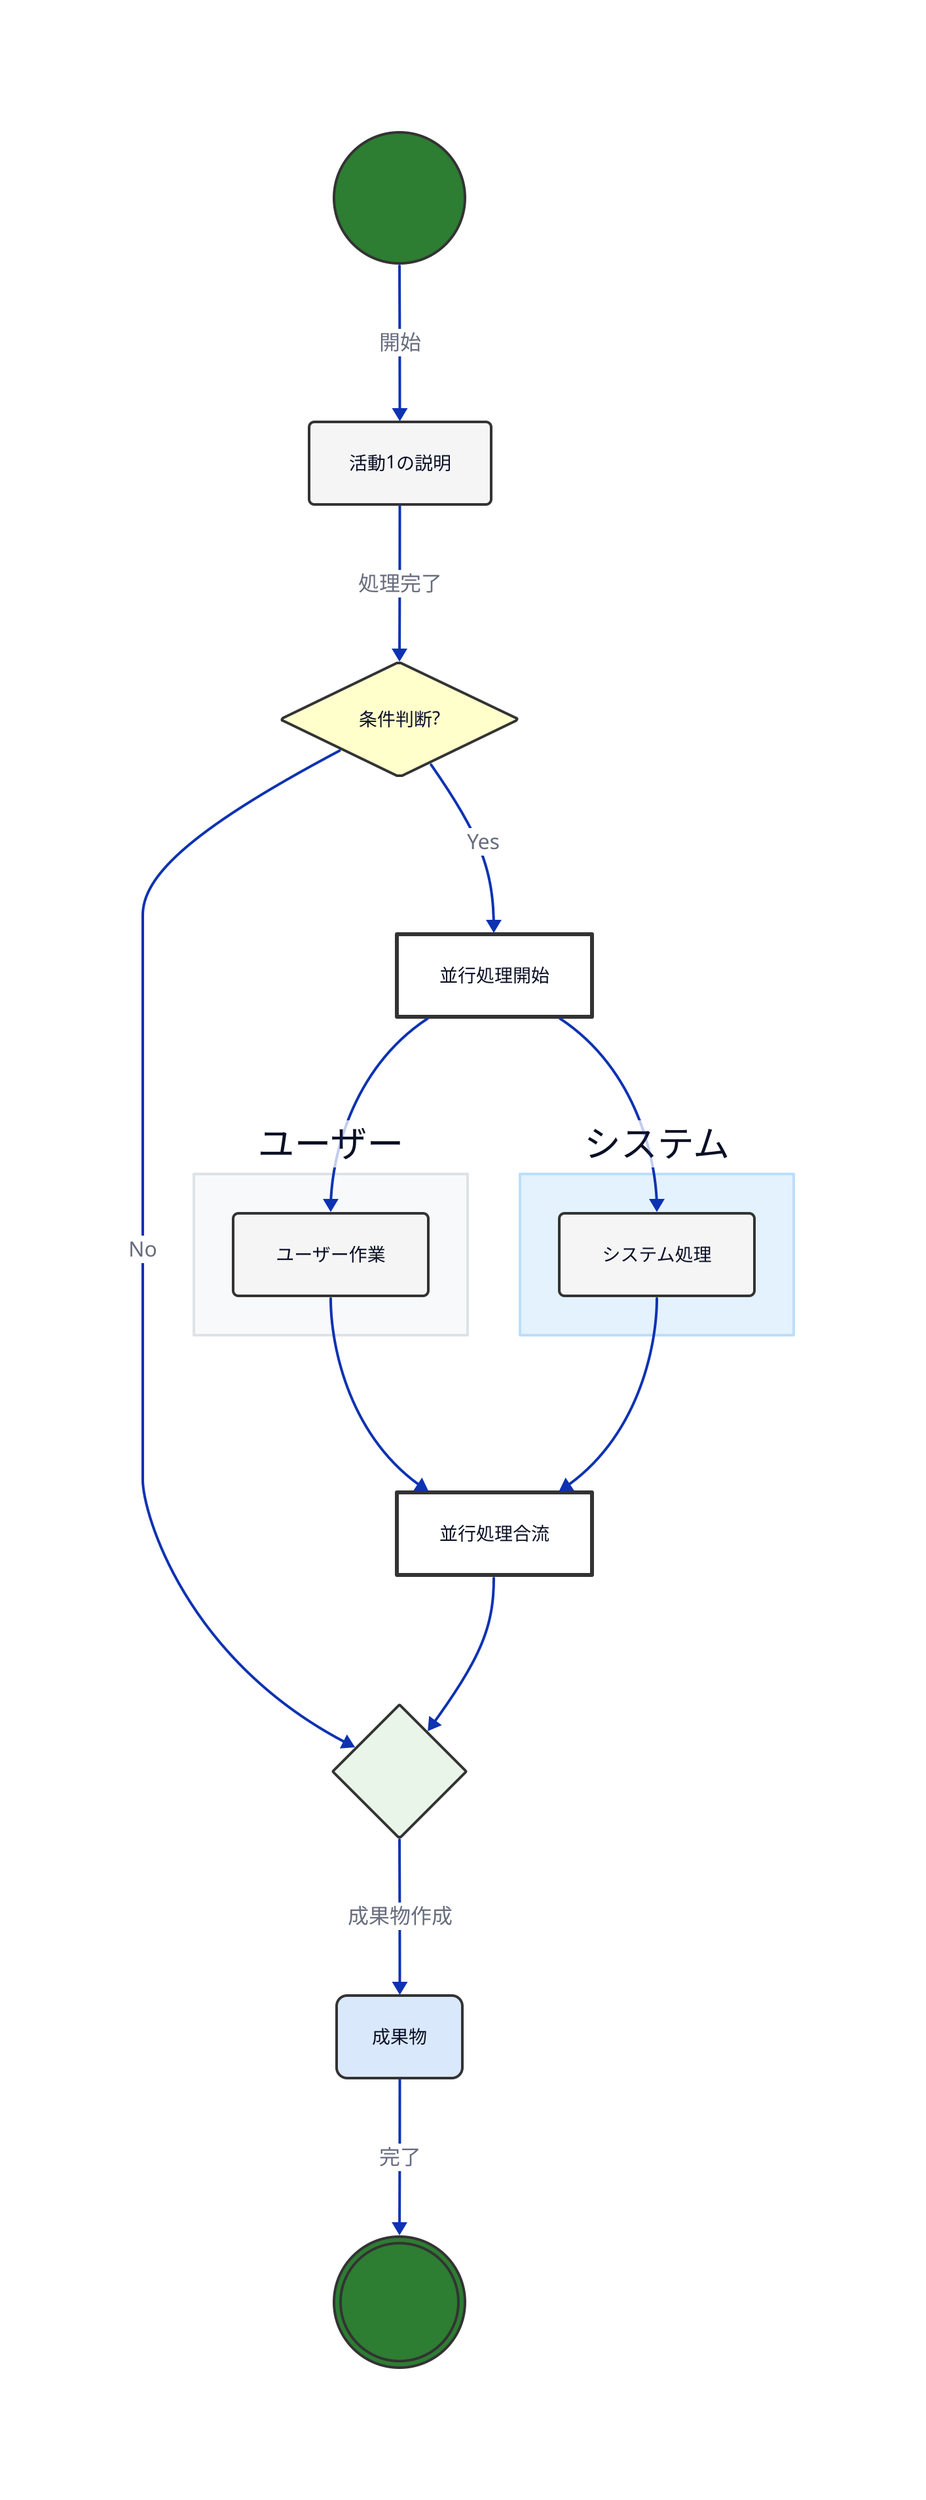 # {アクティビティ図のタイトル}
# =========================
# 業務プロセス: {プロセス名}

## レイアウトエンジンとテーマの定義
## -------------------------
vars: {
  d2-config: {
    layout-engine: dagre
    theme-id: 0
  }
}

## スタイル定義
## -------------------------
classes: {
  activity: {
    shape: rectangle
    style: {
      fill: "#f5f5f5"
      stroke: "#333333"
      border-radius: 4
      font-size: 14
    }
  }
  decision: {
    shape: diamond
    style: {
      fill: "#ffffcc"
      stroke: "#333333"
      font-size: 14
    }
  }
  merge: {
    shape: diamond
    style: {
      fill: "#e8f5e8"
      stroke: "#333333"
      font-size: 14
    }
  }
  start: {
    shape: circle
    style: {
      fill: "#2d7d32"
      stroke: "#333333"
      font-size: 14
    }
  }
  end: {
    shape: circle
    style: {
      fill: "#2d7d32"
      stroke: "#333333"
      double-border: true
      font-size: 14
    }
  }
  fork_join: {
    shape: rectangle
    style: {
      fill: "#ffffff"
      stroke: "#333333"
      stroke-width: 3
      font-size: 14
    }
  }
  object: {
    shape: rectangle
    style: {
      fill: "#dae8fc"
      stroke: "#333333"
      border-radius: 8
      font-size: 14
    }
  }
}

## スイムレーン定義（複数の担当者がいる場合）
## -------------------------
user_lane: {
  label: "ユーザー"
  style: {
    fill: "#f8f9fa"
    stroke: "#dee2e6"
  }
}

system_lane: {
  label: "システム"
  style: {
    fill: "#e3f2fd"
    stroke: "#bbdefb"
  }
}

## アクティビティ図の定義
## -------------------------
start_node: {
  class: start
  label: ""
}

# アクティビティの定義
activity1: {
  class: activity
  label: "活動1の説明"
}

# 決定ノードの定義
decision1: {
  class: decision
  label: "条件判断?"
}

# マージノードの定義
merge1: {
  class: merge
  label: ""
}

# フォークノード（並行処理の開始）
fork1: {
  class: fork_join
  label: "並行処理開始"
}

# 並行アクティビティ（スイムレーンの使用例）
user_lane.user_activity: {
  class: activity
  label: "ユーザー作業"
}

system_lane.system_activity: {
  class: activity
  label: "システム処理"
}

# ジョインノード（並行処理の合流）
join1: {
  class: fork_join
  label: "並行処理合流"
}

# オブジェクト（成果物やデータ）
object1: {
  class: object
  label: "成果物"
}

end_node: {
  class: end
  label: ""
}

## 制御フローの定義
## -------------------------
start_node -> activity1: "開始"
activity1 -> decision1: "処理完了"
decision1 -> fork1: "Yes"
decision1 -> merge1: "No"
fork1 -> user_lane.user_activity: ""
fork1 -> system_lane.system_activity: ""
user_lane.user_activity -> join1: ""
system_lane.system_activity -> join1: ""
join1 -> merge1: ""
merge1 -> object1: "成果物作成"
object1 -> end_node: "完了"
